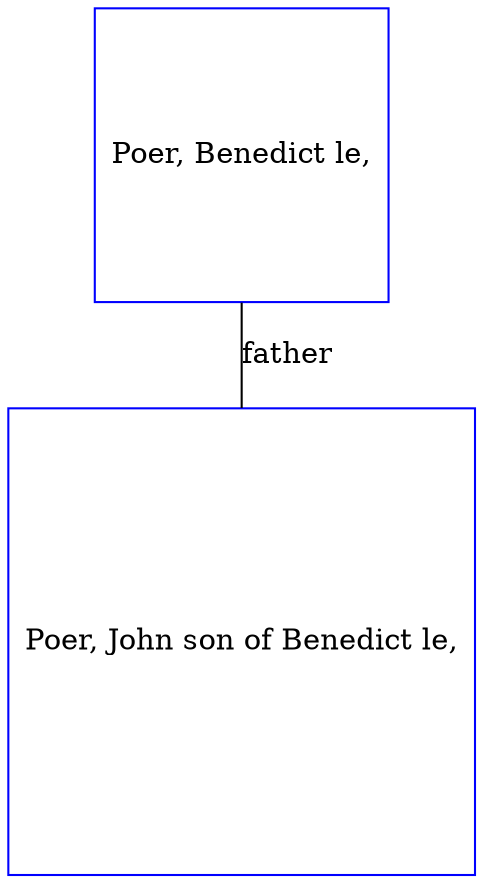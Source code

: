 digraph D {
    edge [dir=none];    node [shape=box];    "008547"   [label="Poer, John son of Benedict le,", shape=box, regular=1, color="blue"] ;
"007252"   [label="Poer, Benedict le,", shape=box, regular=1, color="blue"] ;
007252->008547 [label="father",arrowsize=0.0]; 
}